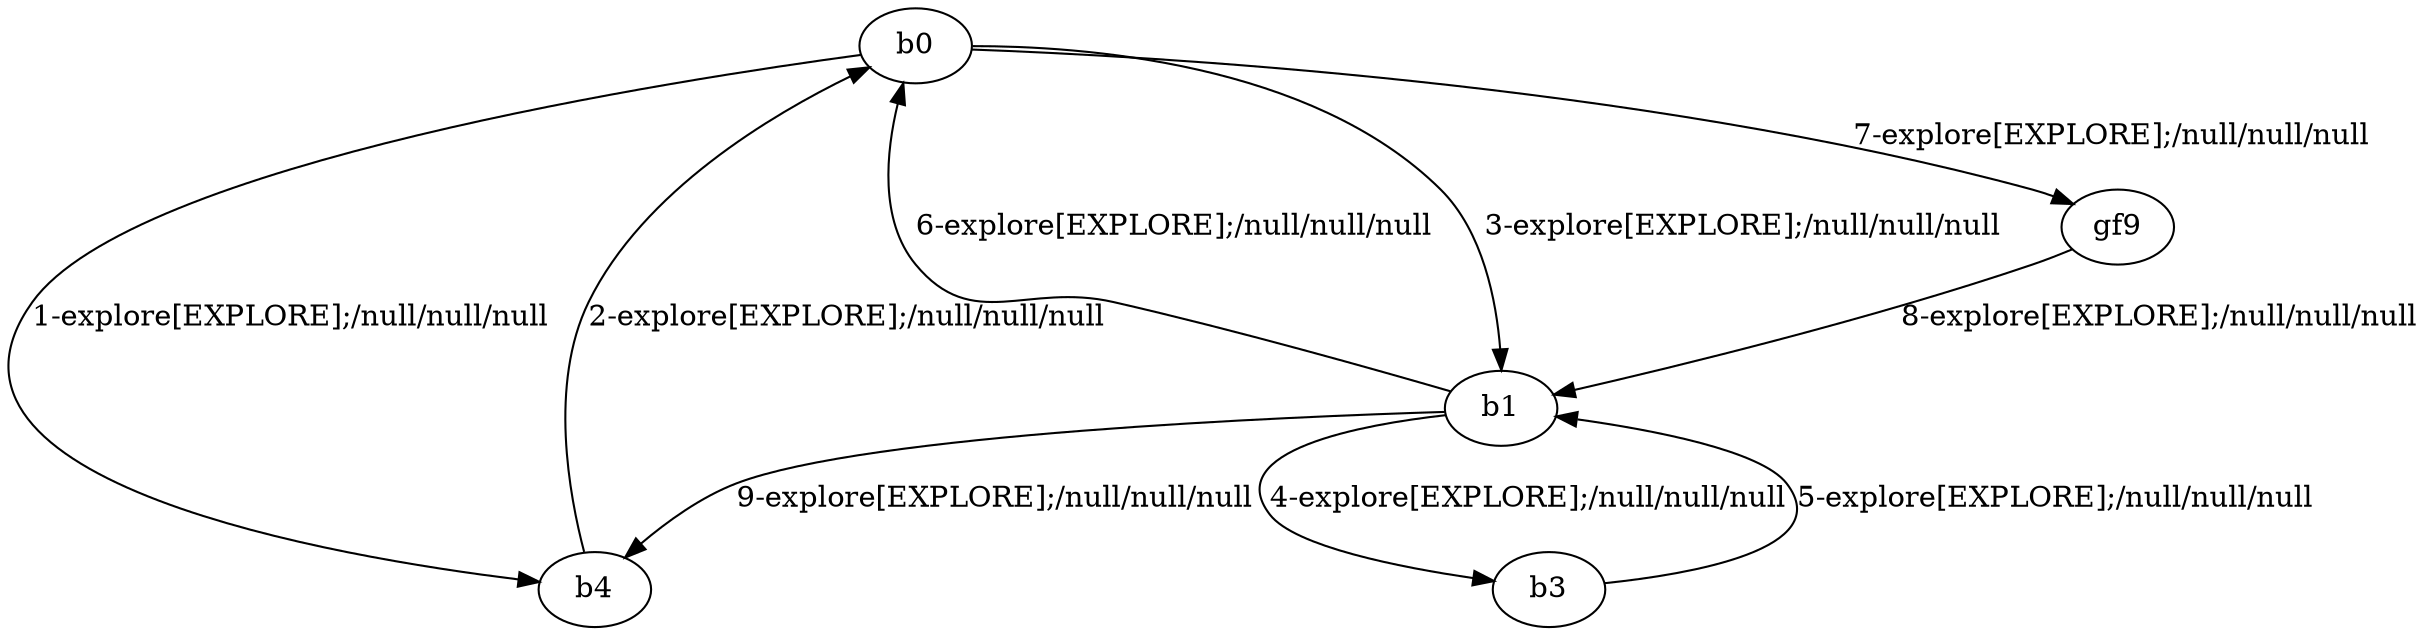 # Total number of goals covered by this test: 1
# b4 --> b0

digraph g {
"b0" -> "b4" [label = "1-explore[EXPLORE];/null/null/null"];
"b4" -> "b0" [label = "2-explore[EXPLORE];/null/null/null"];
"b0" -> "b1" [label = "3-explore[EXPLORE];/null/null/null"];
"b1" -> "b3" [label = "4-explore[EXPLORE];/null/null/null"];
"b3" -> "b1" [label = "5-explore[EXPLORE];/null/null/null"];
"b1" -> "b0" [label = "6-explore[EXPLORE];/null/null/null"];
"b0" -> "gf9" [label = "7-explore[EXPLORE];/null/null/null"];
"gf9" -> "b1" [label = "8-explore[EXPLORE];/null/null/null"];
"b1" -> "b4" [label = "9-explore[EXPLORE];/null/null/null"];
}